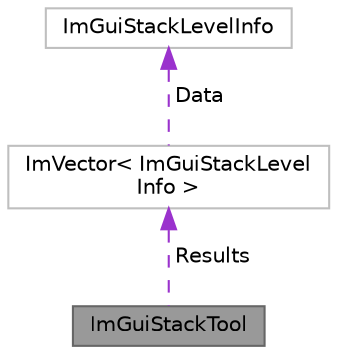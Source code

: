 digraph "ImGuiStackTool"
{
 // LATEX_PDF_SIZE
  bgcolor="transparent";
  edge [fontname=Helvetica,fontsize=10,labelfontname=Helvetica,labelfontsize=10];
  node [fontname=Helvetica,fontsize=10,shape=box,height=0.2,width=0.4];
  Node1 [label="ImGuiStackTool",height=0.2,width=0.4,color="gray40", fillcolor="grey60", style="filled", fontcolor="black",tooltip=" "];
  Node2 -> Node1 [dir="back",color="darkorchid3",style="dashed",label=" Results" ];
  Node2 [label="ImVector\< ImGuiStackLevel\lInfo \>",height=0.2,width=0.4,color="grey75", fillcolor="white", style="filled",URL="$struct_im_vector.html",tooltip=" "];
  Node3 -> Node2 [dir="back",color="darkorchid3",style="dashed",label=" Data" ];
  Node3 [label="ImGuiStackLevelInfo",height=0.2,width=0.4,color="grey75", fillcolor="white", style="filled",URL="$struct_im_gui_stack_level_info.html",tooltip=" "];
}
